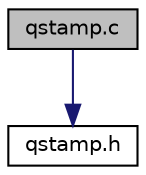 digraph "qstamp.c"
{
 // LATEX_PDF_SIZE
  edge [fontname="Helvetica",fontsize="10",labelfontname="Helvetica",labelfontsize="10"];
  node [fontname="Helvetica",fontsize="10",shape=record];
  Node1 [label="qstamp.c",height=0.2,width=0.4,color="black", fillcolor="grey75", style="filled", fontcolor="black",tooltip="Application build time-stamp."];
  Node1 -> Node2 [color="midnightblue",fontsize="10",style="solid",fontname="Helvetica"];
  Node2 [label="qstamp.h",height=0.2,width=0.4,color="black", fillcolor="white", style="filled",URL="$qstamp_8h.html",tooltip="Application build time-stamp interface."];
}
